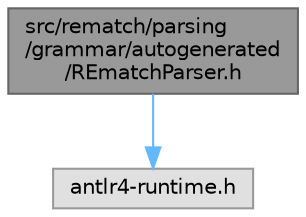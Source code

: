 digraph "src/rematch/parsing/grammar/autogenerated/REmatchParser.h"
{
 // LATEX_PDF_SIZE
  bgcolor="transparent";
  edge [fontname=Helvetica,fontsize=10,labelfontname=Helvetica,labelfontsize=10];
  node [fontname=Helvetica,fontsize=10,shape=box,height=0.2,width=0.4];
  Node1 [label="src/rematch/parsing\l/grammar/autogenerated\l/REmatchParser.h",height=0.2,width=0.4,color="gray40", fillcolor="grey60", style="filled", fontcolor="black",tooltip=" "];
  Node1 -> Node2 [color="steelblue1",style="solid"];
  Node2 [label="antlr4-runtime.h",height=0.2,width=0.4,color="grey60", fillcolor="#E0E0E0", style="filled",tooltip=" "];
}
